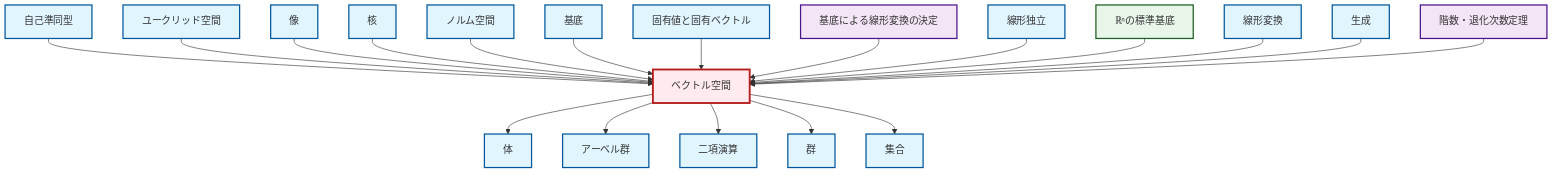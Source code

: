 graph TD
    classDef definition fill:#e1f5fe,stroke:#01579b,stroke-width:2px
    classDef theorem fill:#f3e5f5,stroke:#4a148c,stroke-width:2px
    classDef axiom fill:#fff3e0,stroke:#e65100,stroke-width:2px
    classDef example fill:#e8f5e9,stroke:#1b5e20,stroke-width:2px
    classDef current fill:#ffebee,stroke:#b71c1c,stroke-width:3px
    def-group["群"]:::definition
    def-kernel["核"]:::definition
    def-binary-operation["二項演算"]:::definition
    def-linear-transformation["線形変換"]:::definition
    def-endomorphism["自己準同型"]:::definition
    def-set["集合"]:::definition
    def-normed-vector-space["ノルム空間"]:::definition
    def-linear-independence["線形独立"]:::definition
    thm-rank-nullity["階数・退化次数定理"]:::theorem
    def-euclidean-space["ユークリッド空間"]:::definition
    thm-linear-transformation-basis["基底による線形変換の決定"]:::theorem
    ex-standard-basis-rn["ℝⁿの標準基底"]:::example
    def-basis["基底"]:::definition
    def-vector-space["ベクトル空間"]:::definition
    def-abelian-group["アーベル群"]:::definition
    def-field["体"]:::definition
    def-image["像"]:::definition
    def-span["生成"]:::definition
    def-eigenvalue-eigenvector["固有値と固有ベクトル"]:::definition
    def-vector-space --> def-field
    def-vector-space --> def-abelian-group
    def-endomorphism --> def-vector-space
    def-euclidean-space --> def-vector-space
    def-image --> def-vector-space
    def-vector-space --> def-binary-operation
    def-kernel --> def-vector-space
    def-normed-vector-space --> def-vector-space
    def-basis --> def-vector-space
    def-eigenvalue-eigenvector --> def-vector-space
    thm-linear-transformation-basis --> def-vector-space
    def-vector-space --> def-group
    def-linear-independence --> def-vector-space
    def-vector-space --> def-set
    ex-standard-basis-rn --> def-vector-space
    def-linear-transformation --> def-vector-space
    def-span --> def-vector-space
    thm-rank-nullity --> def-vector-space
    class def-vector-space current